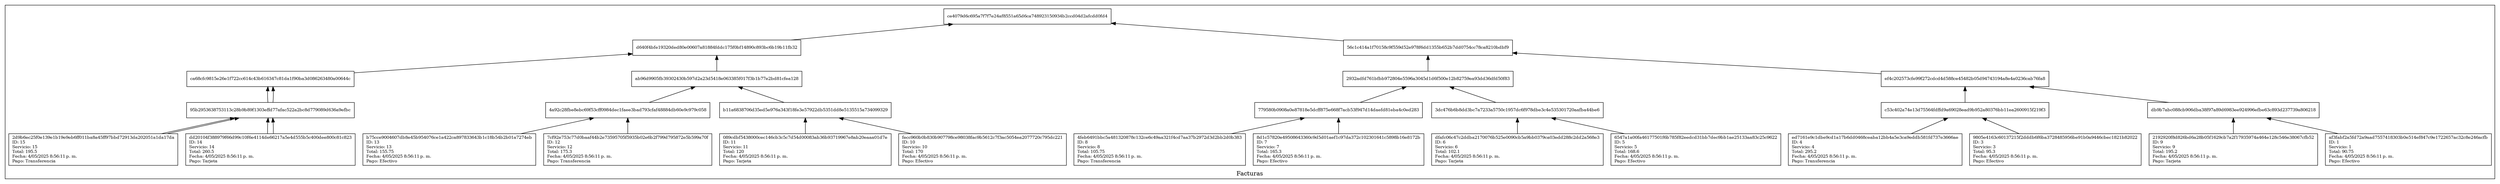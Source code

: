 digraph G {
  node [shape=record, fontsize=10];
  graph [rankdir=BT];
  subgraph cluster_0 {
    label="Facturas";
    nce4079d6 [label="ce4079d6c695a7f7f7e24af8551a65d6ca748923150934b2ccd04d2afcdd0fd4"];
    n56c1c414 -> nce4079d6;
    n56c1c414 [label="56c1c414a1f70158c9f559d52e978f6dd1355b652b7dd0754cc78ca8210bdbf9"];
    nef4c2025 -> n56c1c414;
    nef4c2025 [label="ef4c202573cfe99f272cdcd4d588ce45482b05d94743194a8e4a0236cab76fa8"];
    ndb9b7abc -> nef4c2025;
    ndb9b7abc [label="db9b7abc088cb906dba38f97a89d6983ee924996efbe63c893d237739a806218"];
    naf3fabf2 -> ndb9b7abc;
    naf3fabf2 [label="af3fabf2a5fd72a9aad7557418303b0e514ef847c9e1722657ac32c8e246acfb\lID: 1\lServicio: 1\lTotal: 90.75\lFecha: 4/05/2025 8:56:11 p. m.\lPago: Efectivo\l"];
    n2192920f -> ndb9b7abc;
    n2192920f [label="2192920f8d826bd6a28b05f1629cb7a2f17935974a464e128c546e38067cfb52\lID: 9\lServicio: 9\lTotal: 195.2\lFecha: 4/05/2025 8:56:11 p. m.\lPago: Tarjeta\l"];
    nc53c402a -> nef4c2025;
    nc53c402a [label="c53c402a74e13d75564fdffd9a69028ead9b952a80376bb11ea2600915f219f3"];
    n9805e416 -> nc53c402a;
    n9805e416 [label="9805e4163c60137215f2dddb6f6ba3728485956be91b0a9446cbec1821b82022\lID: 3\lServicio: 3\lTotal: 95.3\lFecha: 4/05/2025 8:56:11 p. m.\lPago: Efectivo\l"];
    ned7161e9 -> nc53c402a;
    ned7161e9 [label="ed7161e9c1dbe9cd1a17b6dd0468ceaba12bb4a5e3ca9eddb581fd737e3666ae\lID: 4\lServicio: 4\lTotal: 295.2\lFecha: 4/05/2025 8:56:11 p. m.\lPago: Transferencia\l"];
    n2932adfd -> n56c1c414;
    n2932adfd [label="2932adfd761bfbb972804e5596a3045d1d6f500e12b82759ea93dd36dfd50f83"];
    n3dc476b6 -> n2932adfd;
    n3dc476b6 [label="3dc476b6b8dd3bc7a7233a5750c1957dc6f978dbe3c4e535301720aafba44be6"];
    n6547a1a0 -> n3dc476b6;
    n6547a1a0 [label="6547a1a00fa46177501f6b785f82eedcd31bb7dec9bb1ae25133aa83c25c9622\lID: 5\lServicio: 5\lTotal: 168.6\lFecha: 4/05/2025 8:56:11 p. m.\lPago: Efectivo\l"];
    ndfafc06c -> n3dc476b6;
    ndfafc06c [label="dfafc06c47c2ddba2170076b525e0090cb5a9bb0379ca03edd288c2dd2a568e3\lID: 6\lServicio: 6\lTotal: 102.1\lFecha: 4/05/2025 8:56:11 p. m.\lPago: Tarjeta\l"];
    n779580b0 -> n2932adfd;
    n779580b0 [label="779580b0908a0e87818e5dcff875e668f7acb53f947d14daefd81eba4c0ed283"];
    n8d1c5782 -> n779580b0;
    n8d1c5782 [label="8d1c57820e49508643360c9d5d01aef1c97da372c102301641c5898b16e8172b\lID: 7\lServicio: 7\lTotal: 165.3\lFecha: 4/05/2025 8:56:11 p. m.\lPago: Efectivo\l"];
    n4feb6491 -> n779580b0;
    n4feb6491 [label="4feb6491bbc5a481320878c132ce6c49aa321f4cd7aa37b2972d3d2bb2d0b383\lID: 8\lServicio: 8\lTotal: 105.75\lFecha: 4/05/2025 8:56:11 p. m.\lPago: Transferencia\l"];
    nd640f4bf -> nce4079d6;
    nd640f4bf [label="d640f4bfe19320ded80e00607a81884fddc175f0bf14890c893bc6b19b11fb32"];
    nab96d990 -> nd640f4bf;
    nab96d990 [label="ab96d9905fb39302430b597d2a23d5418e063385f017f3b1b77e2bd81cfea128"];
    nb11a6838 -> nab96d990;
    nb11a6838 [label="b11a6838706d35ed5e976a343f18fe3e57922db5351dd8e5135515a734099329"];
    nfecc960b -> nb11a6838;
    nfecc960b [label="fecc960b0b830b907798ce98038fac9b5612c7f3ac5054ea2077720c795dc221\lID: 10\lServicio: 10\lTotal: 170\lFecha: 4/05/2025 8:56:11 p. m.\lPago: Efectivo\l"];
    n089cdbf5 -> nb11a6838;
    n089cdbf5 [label="089cdbf5438000cec146cb3c5c7d54d00083ab36b93719967e8ab20eaaa01d7e\lID: 11\lServicio: 11\lTotal: 120\lFecha: 4/05/2025 8:56:11 p. m.\lPago: Tarjeta\l"];
    n4a92c28f -> nab96d990;
    n4a92c28f [label="4a92c28fbe8ebc69f53cff0984dec1faee3bad793cfaf48884db60e9c979c058"];
    n7cf92e75 -> n4a92c28f;
    n7cf92e75 [label="7cf92e753c77d0baaf44b2e73595705f5935b02e6b2f799d795872e5b599a70f\lID: 12\lServicio: 12\lTotal: 175.3\lFecha: 4/05/2025 8:56:11 p. m.\lPago: Transferencia\l"];
    nb75cce90 -> n4a92c28f;
    nb75cce90 [label="b75cce9004607db8e45b954076ce1a422ca897833643b1c18b54b2b01a7274eb\lID: 13\lServicio: 13\lTotal: 155.75\lFecha: 4/05/2025 8:56:11 p. m.\lPago: Efectivo\l"];
    nca68cfc9 -> nd640f4bf;
    nca68cfc9 [label="ca68cfc9815e26e1f722cc614c43b616347c81da1f90ba3d086263480a00644c"];
    n95b29536 -> nca68cfc9;
    n95b29536 [label="95b2953638753113c28b9b89f1303effd77afac522a2bc8d779089d636a9efbc"];
    ndd20104f -> n95b29536;
    ndd20104f [label="dd20104f388979f66d99c10f6e4114de66217a5e4d555b5c400dee800c81c823\lID: 14\lServicio: 14\lTotal: 260.5\lFecha: 4/05/2025 8:56:11 p. m.\lPago: Tarjeta\l"];
    n2d9b6ec2 -> n95b29536;
    n2d9b6ec2 [label="2d9b6ec25f0e139e1b19e9eb6ff011ba8a45ff97bbd72913da202051a1da17da\lID: 15\lServicio: 15\lTotal: 195.5\lFecha: 4/05/2025 8:56:11 p. m.\lPago: Transferencia\l"];
    n95b29536 -> nca68cfc9;
    n95b29536 [label="95b2953638753113c28b9b89f1303effd77afac522a2bc8d779089d636a9efbc"];
    ndd20104f -> n95b29536;
    ndd20104f [label="dd20104f388979f66d99c10f6e4114de66217a5e4d555b5c400dee800c81c823\lID: 14\lServicio: 14\lTotal: 260.5\lFecha: 4/05/2025 8:56:11 p. m.\lPago: Tarjeta\l"];
    n2d9b6ec2 -> n95b29536;
    n2d9b6ec2 [label="2d9b6ec25f0e139e1b19e9eb6ff011ba8a45ff97bbd72913da202051a1da17da\lID: 15\lServicio: 15\lTotal: 195.5\lFecha: 4/05/2025 8:56:11 p. m.\lPago: Transferencia\l"];
  }
}
